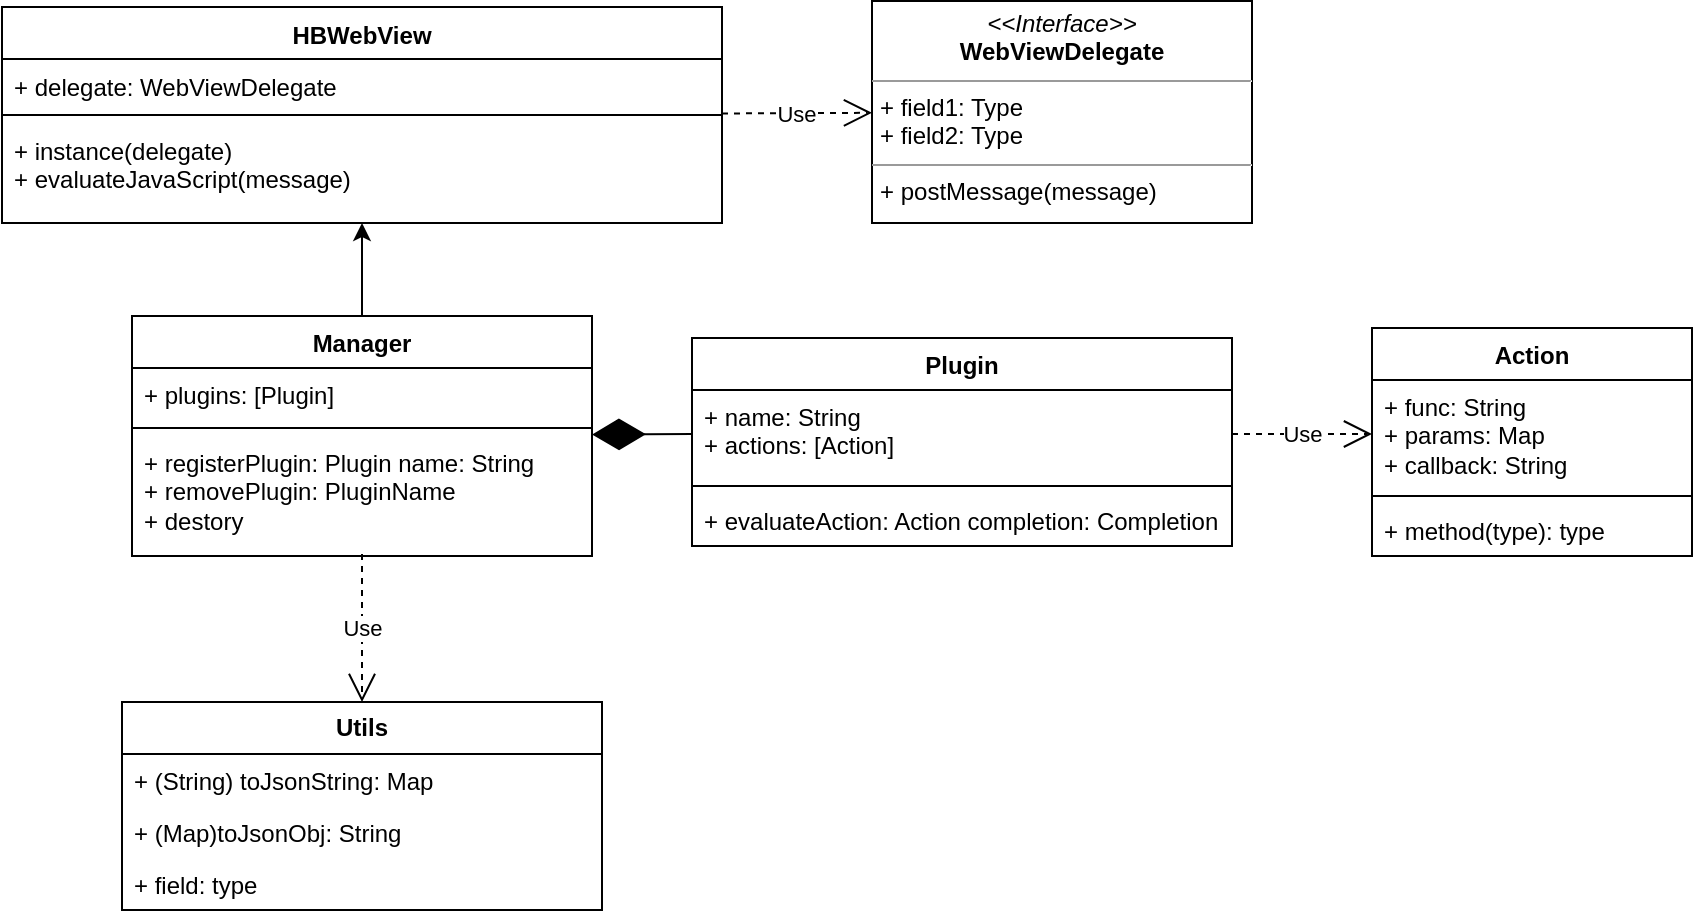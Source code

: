 <mxfile version="21.6.9" type="github">
  <diagram name="第 1 页" id="atmkjN36QSVY4-SaSR5G">
    <mxGraphModel dx="1434" dy="796" grid="1" gridSize="10" guides="1" tooltips="1" connect="1" arrows="1" fold="1" page="1" pageScale="1" pageWidth="827" pageHeight="1169" math="0" shadow="0">
      <root>
        <mxCell id="0" />
        <mxCell id="1" parent="0" />
        <mxCell id="_OYBjkCN1mRbf7RsVP74-17" value="&lt;b&gt;Utils&lt;/b&gt;" style="swimlane;fontStyle=0;childLayout=stackLayout;horizontal=1;startSize=26;fillColor=none;horizontalStack=0;resizeParent=1;resizeParentMax=0;resizeLast=0;collapsible=1;marginBottom=0;whiteSpace=wrap;html=1;" vertex="1" parent="1">
          <mxGeometry x="195" y="540" width="240" height="104" as="geometry" />
        </mxCell>
        <mxCell id="_OYBjkCN1mRbf7RsVP74-18" value="+ (String) toJsonString: Map" style="text;strokeColor=none;fillColor=none;align=left;verticalAlign=top;spacingLeft=4;spacingRight=4;overflow=hidden;rotatable=0;points=[[0,0.5],[1,0.5]];portConstraint=eastwest;whiteSpace=wrap;html=1;" vertex="1" parent="_OYBjkCN1mRbf7RsVP74-17">
          <mxGeometry y="26" width="240" height="26" as="geometry" />
        </mxCell>
        <mxCell id="_OYBjkCN1mRbf7RsVP74-19" value="+ (Map)toJsonObj: String" style="text;strokeColor=none;fillColor=none;align=left;verticalAlign=top;spacingLeft=4;spacingRight=4;overflow=hidden;rotatable=0;points=[[0,0.5],[1,0.5]];portConstraint=eastwest;whiteSpace=wrap;html=1;" vertex="1" parent="_OYBjkCN1mRbf7RsVP74-17">
          <mxGeometry y="52" width="240" height="26" as="geometry" />
        </mxCell>
        <mxCell id="_OYBjkCN1mRbf7RsVP74-20" value="+ field: type" style="text;strokeColor=none;fillColor=none;align=left;verticalAlign=top;spacingLeft=4;spacingRight=4;overflow=hidden;rotatable=0;points=[[0,0.5],[1,0.5]];portConstraint=eastwest;whiteSpace=wrap;html=1;" vertex="1" parent="_OYBjkCN1mRbf7RsVP74-17">
          <mxGeometry y="78" width="240" height="26" as="geometry" />
        </mxCell>
        <mxCell id="_OYBjkCN1mRbf7RsVP74-22" value="HBWebView" style="swimlane;fontStyle=1;align=center;verticalAlign=top;childLayout=stackLayout;horizontal=1;startSize=26;horizontalStack=0;resizeParent=1;resizeParentMax=0;resizeLast=0;collapsible=1;marginBottom=0;whiteSpace=wrap;html=1;" vertex="1" parent="1">
          <mxGeometry x="135" y="192.5" width="360" height="108" as="geometry" />
        </mxCell>
        <mxCell id="_OYBjkCN1mRbf7RsVP74-23" value="+ delegate: WebViewDelegate" style="text;strokeColor=none;fillColor=none;align=left;verticalAlign=top;spacingLeft=4;spacingRight=4;overflow=hidden;rotatable=0;points=[[0,0.5],[1,0.5]];portConstraint=eastwest;whiteSpace=wrap;html=1;" vertex="1" parent="_OYBjkCN1mRbf7RsVP74-22">
          <mxGeometry y="26" width="360" height="24" as="geometry" />
        </mxCell>
        <mxCell id="_OYBjkCN1mRbf7RsVP74-24" value="" style="line;strokeWidth=1;fillColor=none;align=left;verticalAlign=middle;spacingTop=-1;spacingLeft=3;spacingRight=3;rotatable=0;labelPosition=right;points=[];portConstraint=eastwest;strokeColor=inherit;" vertex="1" parent="_OYBjkCN1mRbf7RsVP74-22">
          <mxGeometry y="50" width="360" height="8" as="geometry" />
        </mxCell>
        <mxCell id="_OYBjkCN1mRbf7RsVP74-25" value="+ instance(delegate)&lt;br&gt;+ evaluateJavaScript(message)" style="text;strokeColor=none;fillColor=none;align=left;verticalAlign=top;spacingLeft=4;spacingRight=4;overflow=hidden;rotatable=0;points=[[0,0.5],[1,0.5]];portConstraint=eastwest;whiteSpace=wrap;html=1;" vertex="1" parent="_OYBjkCN1mRbf7RsVP74-22">
          <mxGeometry y="58" width="360" height="50" as="geometry" />
        </mxCell>
        <mxCell id="_OYBjkCN1mRbf7RsVP74-27" value="Use" style="endArrow=open;endSize=12;dashed=1;html=1;rounded=0;" edge="1" parent="1" source="_OYBjkCN1mRbf7RsVP74-22" target="_OYBjkCN1mRbf7RsVP74-49">
          <mxGeometry width="160" relative="1" as="geometry">
            <mxPoint x="560" y="150" as="sourcePoint" />
            <mxPoint x="590" y="229" as="targetPoint" />
          </mxGeometry>
        </mxCell>
        <mxCell id="_OYBjkCN1mRbf7RsVP74-45" style="edgeStyle=orthogonalEdgeStyle;rounded=0;orthogonalLoop=1;jettySize=auto;html=1;exitX=0.5;exitY=0;exitDx=0;exitDy=0;" edge="1" parent="1" source="_OYBjkCN1mRbf7RsVP74-28" target="_OYBjkCN1mRbf7RsVP74-22">
          <mxGeometry relative="1" as="geometry" />
        </mxCell>
        <mxCell id="_OYBjkCN1mRbf7RsVP74-28" value="Manager" style="swimlane;fontStyle=1;align=center;verticalAlign=top;childLayout=stackLayout;horizontal=1;startSize=26;horizontalStack=0;resizeParent=1;resizeParentMax=0;resizeLast=0;collapsible=1;marginBottom=0;whiteSpace=wrap;html=1;" vertex="1" parent="1">
          <mxGeometry x="200" y="347" width="230" height="120" as="geometry">
            <mxRectangle x="220" y="364" width="90" height="30" as="alternateBounds" />
          </mxGeometry>
        </mxCell>
        <mxCell id="_OYBjkCN1mRbf7RsVP74-29" value="+ plugins: [Plugin]" style="text;strokeColor=none;fillColor=none;align=left;verticalAlign=top;spacingLeft=4;spacingRight=4;overflow=hidden;rotatable=0;points=[[0,0.5],[1,0.5]];portConstraint=eastwest;whiteSpace=wrap;html=1;" vertex="1" parent="_OYBjkCN1mRbf7RsVP74-28">
          <mxGeometry y="26" width="230" height="26" as="geometry" />
        </mxCell>
        <mxCell id="_OYBjkCN1mRbf7RsVP74-30" value="" style="line;strokeWidth=1;fillColor=none;align=left;verticalAlign=middle;spacingTop=-1;spacingLeft=3;spacingRight=3;rotatable=0;labelPosition=right;points=[];portConstraint=eastwest;strokeColor=inherit;" vertex="1" parent="_OYBjkCN1mRbf7RsVP74-28">
          <mxGeometry y="52" width="230" height="8" as="geometry" />
        </mxCell>
        <mxCell id="_OYBjkCN1mRbf7RsVP74-31" value="+ registerPlugin: Plugin name: String&lt;br&gt;+ removePlugin: PluginName&lt;br&gt;+ destory" style="text;strokeColor=none;fillColor=none;align=left;verticalAlign=top;spacingLeft=4;spacingRight=4;overflow=hidden;rotatable=0;points=[[0,0.5],[1,0.5]];portConstraint=eastwest;whiteSpace=wrap;html=1;" vertex="1" parent="_OYBjkCN1mRbf7RsVP74-28">
          <mxGeometry y="60" width="230" height="60" as="geometry" />
        </mxCell>
        <mxCell id="_OYBjkCN1mRbf7RsVP74-32" value="Plugin" style="swimlane;fontStyle=1;align=center;verticalAlign=top;childLayout=stackLayout;horizontal=1;startSize=26;horizontalStack=0;resizeParent=1;resizeParentMax=0;resizeLast=0;collapsible=1;marginBottom=0;whiteSpace=wrap;html=1;" vertex="1" parent="1">
          <mxGeometry x="480" y="358" width="270" height="104" as="geometry" />
        </mxCell>
        <mxCell id="_OYBjkCN1mRbf7RsVP74-33" value="+ name: String&lt;br&gt;+ actions: [Action]&lt;br&gt;" style="text;strokeColor=none;fillColor=none;align=left;verticalAlign=top;spacingLeft=4;spacingRight=4;overflow=hidden;rotatable=0;points=[[0,0.5],[1,0.5]];portConstraint=eastwest;whiteSpace=wrap;html=1;" vertex="1" parent="_OYBjkCN1mRbf7RsVP74-32">
          <mxGeometry y="26" width="270" height="44" as="geometry" />
        </mxCell>
        <mxCell id="_OYBjkCN1mRbf7RsVP74-34" value="" style="line;strokeWidth=1;fillColor=none;align=left;verticalAlign=middle;spacingTop=-1;spacingLeft=3;spacingRight=3;rotatable=0;labelPosition=right;points=[];portConstraint=eastwest;strokeColor=inherit;" vertex="1" parent="_OYBjkCN1mRbf7RsVP74-32">
          <mxGeometry y="70" width="270" height="8" as="geometry" />
        </mxCell>
        <mxCell id="_OYBjkCN1mRbf7RsVP74-35" value="+ evaluateAction: Action completion: Completion" style="text;strokeColor=none;fillColor=none;align=left;verticalAlign=top;spacingLeft=4;spacingRight=4;overflow=hidden;rotatable=0;points=[[0,0.5],[1,0.5]];portConstraint=eastwest;whiteSpace=wrap;html=1;" vertex="1" parent="_OYBjkCN1mRbf7RsVP74-32">
          <mxGeometry y="78" width="270" height="26" as="geometry" />
        </mxCell>
        <mxCell id="_OYBjkCN1mRbf7RsVP74-37" value="Use" style="endArrow=open;endSize=12;dashed=1;html=1;rounded=0;exitX=1;exitY=0.5;exitDx=0;exitDy=0;entryX=0;entryY=0.5;entryDx=0;entryDy=0;" edge="1" parent="1" source="_OYBjkCN1mRbf7RsVP74-33" target="_OYBjkCN1mRbf7RsVP74-39">
          <mxGeometry width="160" relative="1" as="geometry">
            <mxPoint x="770" y="480" as="sourcePoint" />
            <mxPoint x="930" y="480" as="targetPoint" />
          </mxGeometry>
        </mxCell>
        <mxCell id="_OYBjkCN1mRbf7RsVP74-38" value="Action" style="swimlane;fontStyle=1;align=center;verticalAlign=top;childLayout=stackLayout;horizontal=1;startSize=26;horizontalStack=0;resizeParent=1;resizeParentMax=0;resizeLast=0;collapsible=1;marginBottom=0;whiteSpace=wrap;html=1;" vertex="1" parent="1">
          <mxGeometry x="820" y="353" width="160" height="114" as="geometry" />
        </mxCell>
        <mxCell id="_OYBjkCN1mRbf7RsVP74-39" value="+ func: String&lt;br&gt;+ params: Map&lt;br&gt;+ callback: String" style="text;strokeColor=none;fillColor=none;align=left;verticalAlign=top;spacingLeft=4;spacingRight=4;overflow=hidden;rotatable=0;points=[[0,0.5],[1,0.5]];portConstraint=eastwest;whiteSpace=wrap;html=1;" vertex="1" parent="_OYBjkCN1mRbf7RsVP74-38">
          <mxGeometry y="26" width="160" height="54" as="geometry" />
        </mxCell>
        <mxCell id="_OYBjkCN1mRbf7RsVP74-40" value="" style="line;strokeWidth=1;fillColor=none;align=left;verticalAlign=middle;spacingTop=-1;spacingLeft=3;spacingRight=3;rotatable=0;labelPosition=right;points=[];portConstraint=eastwest;strokeColor=inherit;" vertex="1" parent="_OYBjkCN1mRbf7RsVP74-38">
          <mxGeometry y="80" width="160" height="8" as="geometry" />
        </mxCell>
        <mxCell id="_OYBjkCN1mRbf7RsVP74-41" value="+ method(type): type" style="text;strokeColor=none;fillColor=none;align=left;verticalAlign=top;spacingLeft=4;spacingRight=4;overflow=hidden;rotatable=0;points=[[0,0.5],[1,0.5]];portConstraint=eastwest;whiteSpace=wrap;html=1;" vertex="1" parent="_OYBjkCN1mRbf7RsVP74-38">
          <mxGeometry y="88" width="160" height="26" as="geometry" />
        </mxCell>
        <mxCell id="_OYBjkCN1mRbf7RsVP74-44" value="Use" style="endArrow=open;endSize=12;dashed=1;html=1;rounded=0;entryX=0.5;entryY=0;entryDx=0;entryDy=0;exitX=0.5;exitY=0.983;exitDx=0;exitDy=0;exitPerimeter=0;" edge="1" parent="1" source="_OYBjkCN1mRbf7RsVP74-31" target="_OYBjkCN1mRbf7RsVP74-17">
          <mxGeometry width="160" relative="1" as="geometry">
            <mxPoint x="100" y="530" as="sourcePoint" />
            <mxPoint x="260" y="530" as="targetPoint" />
          </mxGeometry>
        </mxCell>
        <mxCell id="_OYBjkCN1mRbf7RsVP74-47" value="" style="endArrow=diamondThin;endFill=1;endSize=24;html=1;rounded=0;exitX=0;exitY=0.5;exitDx=0;exitDy=0;" edge="1" parent="1" source="_OYBjkCN1mRbf7RsVP74-33" target="_OYBjkCN1mRbf7RsVP74-28">
          <mxGeometry width="160" relative="1" as="geometry">
            <mxPoint x="480" y="280" as="sourcePoint" />
            <mxPoint x="640" y="280" as="targetPoint" />
          </mxGeometry>
        </mxCell>
        <mxCell id="_OYBjkCN1mRbf7RsVP74-49" value="&lt;p style=&quot;margin:0px;margin-top:4px;text-align:center;&quot;&gt;&lt;i&gt;&amp;lt;&amp;lt;Interface&amp;gt;&amp;gt;&lt;/i&gt;&lt;br&gt;&lt;b style=&quot;border-color: var(--border-color);&quot;&gt;WebViewDelegate&lt;/b&gt;&lt;br&gt;&lt;/p&gt;&lt;hr size=&quot;1&quot;&gt;&lt;p style=&quot;margin:0px;margin-left:4px;&quot;&gt;+ field1: Type&lt;br&gt;+ field2: Type&lt;/p&gt;&lt;hr size=&quot;1&quot;&gt;&lt;p style=&quot;margin:0px;margin-left:4px;&quot;&gt;+ postMessage(message)&lt;br&gt;&lt;/p&gt;" style="verticalAlign=top;align=left;overflow=fill;fontSize=12;fontFamily=Helvetica;html=1;whiteSpace=wrap;" vertex="1" parent="1">
          <mxGeometry x="570" y="189.5" width="190" height="111" as="geometry" />
        </mxCell>
      </root>
    </mxGraphModel>
  </diagram>
</mxfile>
